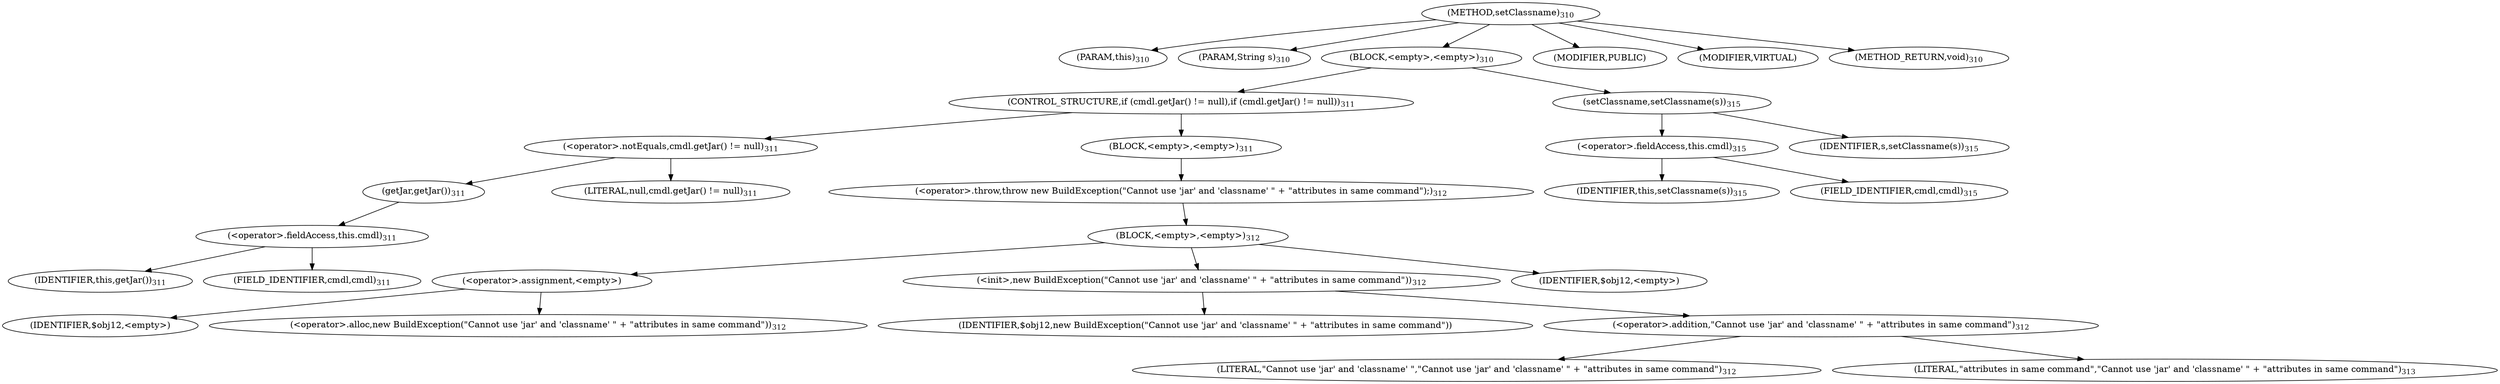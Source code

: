 digraph "setClassname" {  
"679" [label = <(METHOD,setClassname)<SUB>310</SUB>> ]
"680" [label = <(PARAM,this)<SUB>310</SUB>> ]
"681" [label = <(PARAM,String s)<SUB>310</SUB>> ]
"682" [label = <(BLOCK,&lt;empty&gt;,&lt;empty&gt;)<SUB>310</SUB>> ]
"683" [label = <(CONTROL_STRUCTURE,if (cmdl.getJar() != null),if (cmdl.getJar() != null))<SUB>311</SUB>> ]
"684" [label = <(&lt;operator&gt;.notEquals,cmdl.getJar() != null)<SUB>311</SUB>> ]
"685" [label = <(getJar,getJar())<SUB>311</SUB>> ]
"686" [label = <(&lt;operator&gt;.fieldAccess,this.cmdl)<SUB>311</SUB>> ]
"687" [label = <(IDENTIFIER,this,getJar())<SUB>311</SUB>> ]
"688" [label = <(FIELD_IDENTIFIER,cmdl,cmdl)<SUB>311</SUB>> ]
"689" [label = <(LITERAL,null,cmdl.getJar() != null)<SUB>311</SUB>> ]
"690" [label = <(BLOCK,&lt;empty&gt;,&lt;empty&gt;)<SUB>311</SUB>> ]
"691" [label = <(&lt;operator&gt;.throw,throw new BuildException(&quot;Cannot use 'jar' and 'classname' &quot; + &quot;attributes in same command&quot;);)<SUB>312</SUB>> ]
"692" [label = <(BLOCK,&lt;empty&gt;,&lt;empty&gt;)<SUB>312</SUB>> ]
"693" [label = <(&lt;operator&gt;.assignment,&lt;empty&gt;)> ]
"694" [label = <(IDENTIFIER,$obj12,&lt;empty&gt;)> ]
"695" [label = <(&lt;operator&gt;.alloc,new BuildException(&quot;Cannot use 'jar' and 'classname' &quot; + &quot;attributes in same command&quot;))<SUB>312</SUB>> ]
"696" [label = <(&lt;init&gt;,new BuildException(&quot;Cannot use 'jar' and 'classname' &quot; + &quot;attributes in same command&quot;))<SUB>312</SUB>> ]
"697" [label = <(IDENTIFIER,$obj12,new BuildException(&quot;Cannot use 'jar' and 'classname' &quot; + &quot;attributes in same command&quot;))> ]
"698" [label = <(&lt;operator&gt;.addition,&quot;Cannot use 'jar' and 'classname' &quot; + &quot;attributes in same command&quot;)<SUB>312</SUB>> ]
"699" [label = <(LITERAL,&quot;Cannot use 'jar' and 'classname' &quot;,&quot;Cannot use 'jar' and 'classname' &quot; + &quot;attributes in same command&quot;)<SUB>312</SUB>> ]
"700" [label = <(LITERAL,&quot;attributes in same command&quot;,&quot;Cannot use 'jar' and 'classname' &quot; + &quot;attributes in same command&quot;)<SUB>313</SUB>> ]
"701" [label = <(IDENTIFIER,$obj12,&lt;empty&gt;)> ]
"702" [label = <(setClassname,setClassname(s))<SUB>315</SUB>> ]
"703" [label = <(&lt;operator&gt;.fieldAccess,this.cmdl)<SUB>315</SUB>> ]
"704" [label = <(IDENTIFIER,this,setClassname(s))<SUB>315</SUB>> ]
"705" [label = <(FIELD_IDENTIFIER,cmdl,cmdl)<SUB>315</SUB>> ]
"706" [label = <(IDENTIFIER,s,setClassname(s))<SUB>315</SUB>> ]
"707" [label = <(MODIFIER,PUBLIC)> ]
"708" [label = <(MODIFIER,VIRTUAL)> ]
"709" [label = <(METHOD_RETURN,void)<SUB>310</SUB>> ]
  "679" -> "680" 
  "679" -> "681" 
  "679" -> "682" 
  "679" -> "707" 
  "679" -> "708" 
  "679" -> "709" 
  "682" -> "683" 
  "682" -> "702" 
  "683" -> "684" 
  "683" -> "690" 
  "684" -> "685" 
  "684" -> "689" 
  "685" -> "686" 
  "686" -> "687" 
  "686" -> "688" 
  "690" -> "691" 
  "691" -> "692" 
  "692" -> "693" 
  "692" -> "696" 
  "692" -> "701" 
  "693" -> "694" 
  "693" -> "695" 
  "696" -> "697" 
  "696" -> "698" 
  "698" -> "699" 
  "698" -> "700" 
  "702" -> "703" 
  "702" -> "706" 
  "703" -> "704" 
  "703" -> "705" 
}
